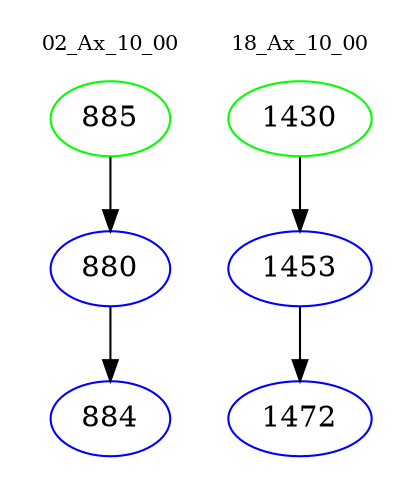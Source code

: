 digraph{
subgraph cluster_0 {
color = white
label = "02_Ax_10_00";
fontsize=10;
T0_885 [label="885", color="green"]
T0_885 -> T0_880 [color="black"]
T0_880 [label="880", color="blue"]
T0_880 -> T0_884 [color="black"]
T0_884 [label="884", color="blue"]
}
subgraph cluster_1 {
color = white
label = "18_Ax_10_00";
fontsize=10;
T1_1430 [label="1430", color="green"]
T1_1430 -> T1_1453 [color="black"]
T1_1453 [label="1453", color="blue"]
T1_1453 -> T1_1472 [color="black"]
T1_1472 [label="1472", color="blue"]
}
}
